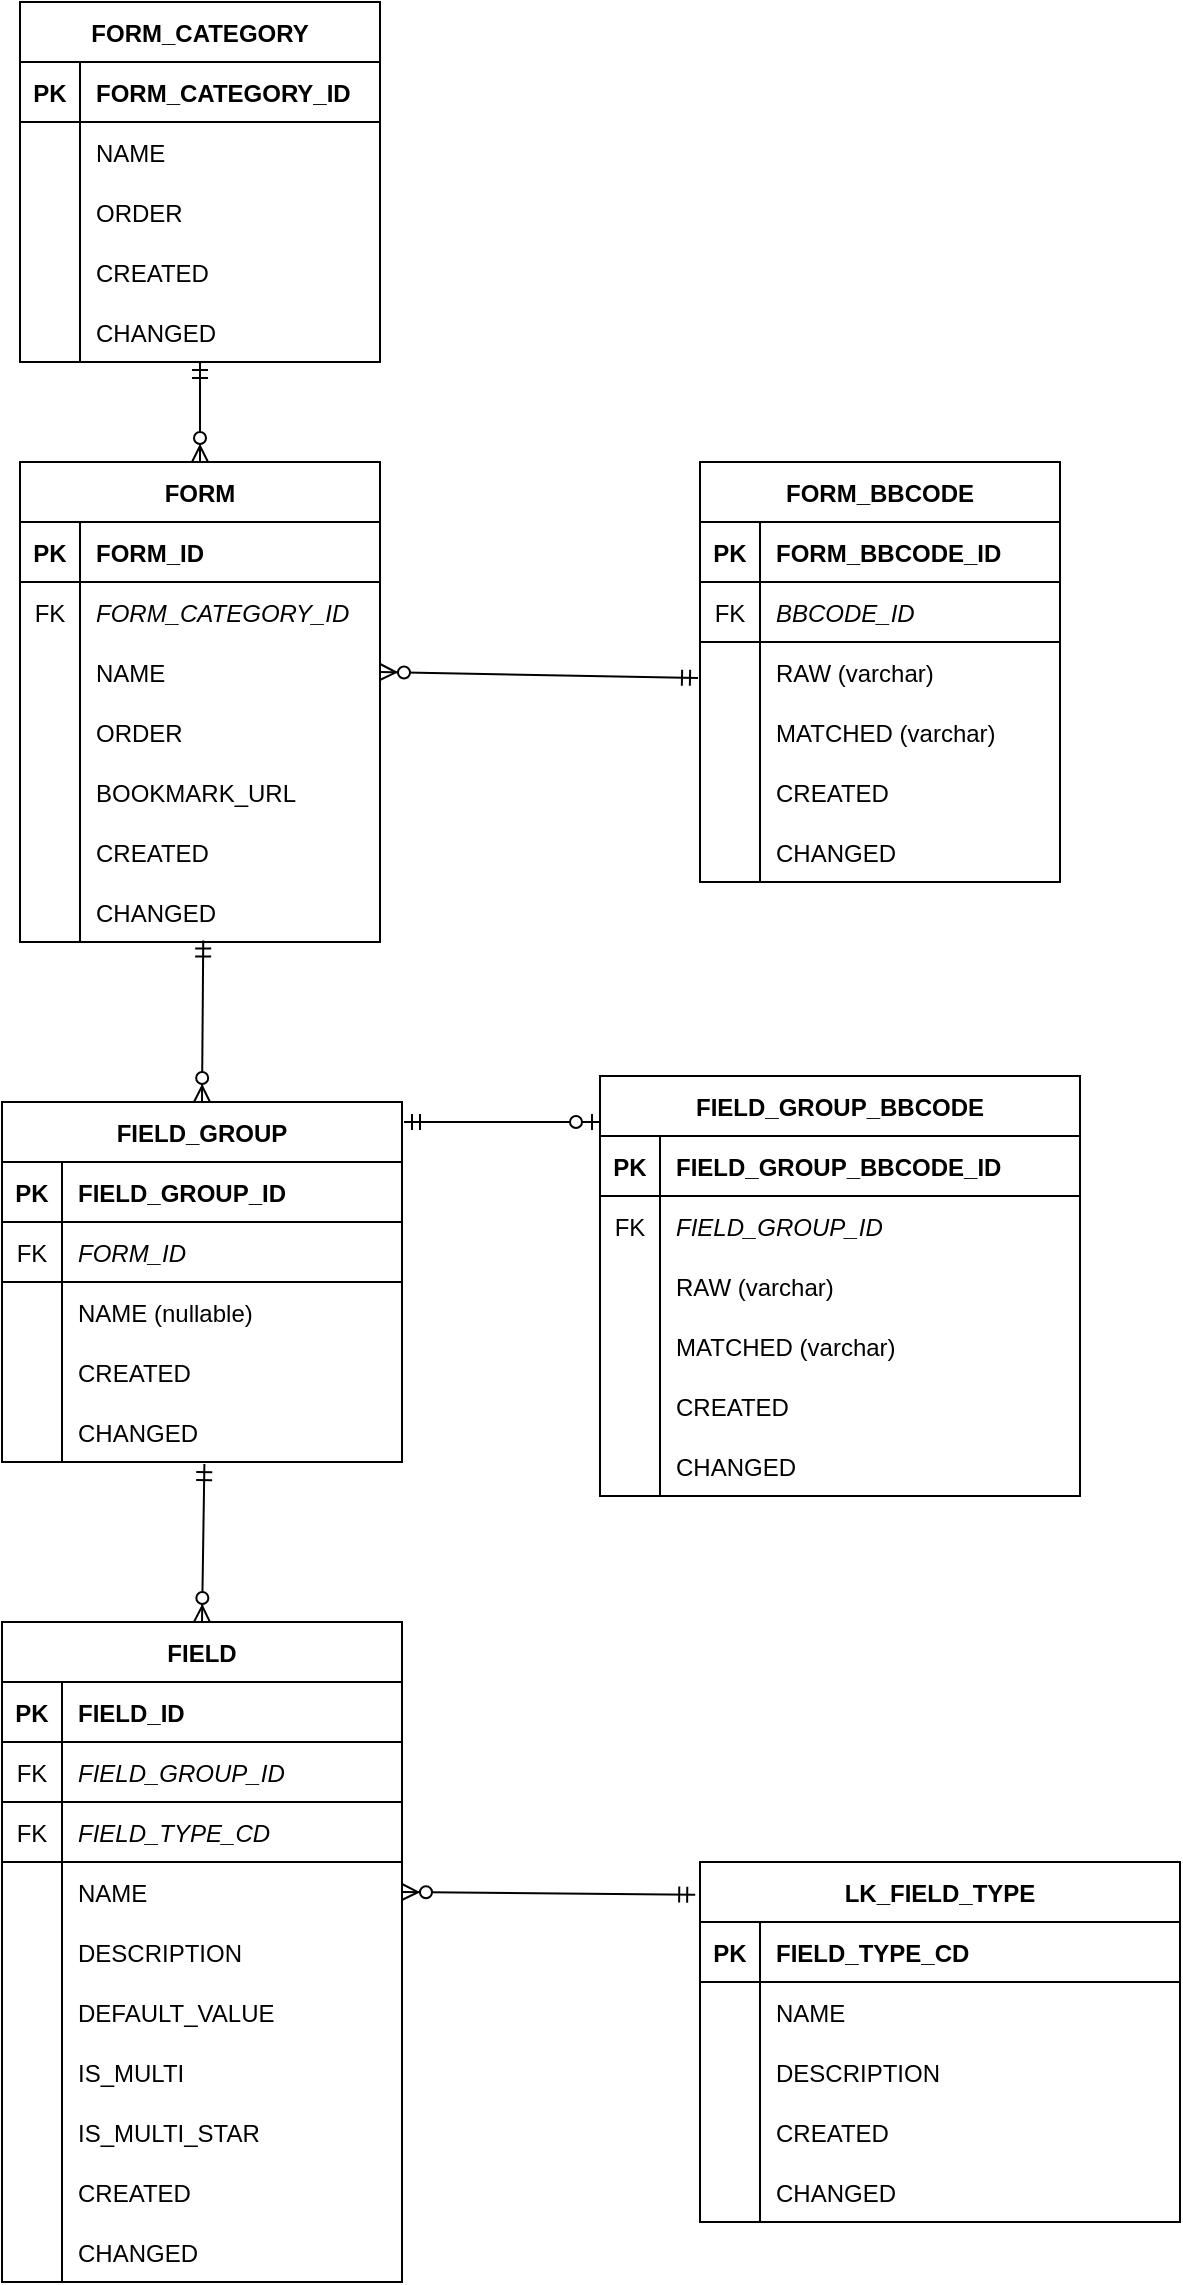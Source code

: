 <mxfile version="14.1.1" type="github">
  <diagram id="ejRv6FtVMsFCVGn7EdGN" name="Page-1">
    <mxGraphModel dx="3273" dy="1105" grid="1" gridSize="10" guides="1" tooltips="1" connect="1" arrows="1" fold="1" page="1" pageScale="1" pageWidth="1600" pageHeight="900" math="0" shadow="0">
      <root>
        <mxCell id="0" />
        <mxCell id="1" parent="0" />
        <mxCell id="hZEWQBND3dvIT94Ch_Uh-197" style="edgeStyle=none;rounded=0;orthogonalLoop=1;jettySize=auto;html=1;exitX=0.5;exitY=0;exitDx=0;exitDy=0;startArrow=ERzeroToMany;startFill=1;endArrow=ERmandOne;endFill=0;strokeColor=#000000;strokeWidth=1;" parent="1" source="hZEWQBND3dvIT94Ch_Uh-14" target="GOOTdXL53_881N4K3_JN-40" edge="1">
          <mxGeometry relative="1" as="geometry">
            <mxPoint x="-1370" y="200" as="targetPoint" />
          </mxGeometry>
        </mxCell>
        <mxCell id="hZEWQBND3dvIT94Ch_Uh-14" value="FORM" style="shape=table;startSize=30;container=1;collapsible=1;childLayout=tableLayout;fixedRows=1;rowLines=0;fontStyle=1;align=center;resizeLast=1;" parent="1" vertex="1">
          <mxGeometry x="-1460" y="260" width="180" height="240" as="geometry">
            <mxRectangle x="80" y="140" width="70" height="30" as="alternateBounds" />
          </mxGeometry>
        </mxCell>
        <mxCell id="hZEWQBND3dvIT94Ch_Uh-15" value="" style="shape=partialRectangle;collapsible=0;dropTarget=0;pointerEvents=0;fillColor=none;top=0;left=0;bottom=1;right=0;points=[[0,0.5],[1,0.5]];portConstraint=eastwest;" parent="hZEWQBND3dvIT94Ch_Uh-14" vertex="1">
          <mxGeometry y="30" width="180" height="30" as="geometry" />
        </mxCell>
        <mxCell id="hZEWQBND3dvIT94Ch_Uh-16" value="PK" style="shape=partialRectangle;connectable=0;fillColor=none;top=0;left=0;bottom=0;right=0;fontStyle=1;overflow=hidden;" parent="hZEWQBND3dvIT94Ch_Uh-15" vertex="1">
          <mxGeometry width="30" height="30" as="geometry" />
        </mxCell>
        <mxCell id="hZEWQBND3dvIT94Ch_Uh-17" value="FORM_ID" style="shape=partialRectangle;connectable=0;fillColor=none;top=0;left=0;bottom=0;right=0;align=left;spacingLeft=6;fontStyle=1;overflow=hidden;" parent="hZEWQBND3dvIT94Ch_Uh-15" vertex="1">
          <mxGeometry x="30" width="150" height="30" as="geometry" />
        </mxCell>
        <mxCell id="hZEWQBND3dvIT94Ch_Uh-198" style="shape=partialRectangle;collapsible=0;dropTarget=0;pointerEvents=0;fillColor=none;top=0;left=0;bottom=0;right=0;points=[[0,0.5],[1,0.5]];portConstraint=eastwest;" parent="hZEWQBND3dvIT94Ch_Uh-14" vertex="1">
          <mxGeometry y="60" width="180" height="30" as="geometry" />
        </mxCell>
        <mxCell id="hZEWQBND3dvIT94Ch_Uh-199" value="FK" style="shape=partialRectangle;connectable=0;fillColor=none;top=0;left=0;bottom=0;right=0;editable=1;overflow=hidden;" parent="hZEWQBND3dvIT94Ch_Uh-198" vertex="1">
          <mxGeometry width="30" height="30" as="geometry" />
        </mxCell>
        <mxCell id="hZEWQBND3dvIT94Ch_Uh-200" value="FORM_CATEGORY_ID" style="shape=partialRectangle;connectable=0;fillColor=none;top=0;left=0;bottom=0;right=0;align=left;spacingLeft=6;overflow=hidden;fontStyle=2" parent="hZEWQBND3dvIT94Ch_Uh-198" vertex="1">
          <mxGeometry x="30" width="150" height="30" as="geometry" />
        </mxCell>
        <mxCell id="hZEWQBND3dvIT94Ch_Uh-18" value="" style="shape=partialRectangle;collapsible=0;dropTarget=0;pointerEvents=0;fillColor=none;top=0;left=0;bottom=0;right=0;points=[[0,0.5],[1,0.5]];portConstraint=eastwest;" parent="hZEWQBND3dvIT94Ch_Uh-14" vertex="1">
          <mxGeometry y="90" width="180" height="30" as="geometry" />
        </mxCell>
        <mxCell id="hZEWQBND3dvIT94Ch_Uh-19" value="" style="shape=partialRectangle;connectable=0;fillColor=none;top=0;left=0;bottom=0;right=0;editable=1;overflow=hidden;" parent="hZEWQBND3dvIT94Ch_Uh-18" vertex="1">
          <mxGeometry width="30" height="30" as="geometry" />
        </mxCell>
        <mxCell id="hZEWQBND3dvIT94Ch_Uh-20" value="NAME" style="shape=partialRectangle;connectable=0;fillColor=none;top=0;left=0;bottom=0;right=0;align=left;spacingLeft=6;overflow=hidden;" parent="hZEWQBND3dvIT94Ch_Uh-18" vertex="1">
          <mxGeometry x="30" width="150" height="30" as="geometry" />
        </mxCell>
        <mxCell id="GOOTdXL53_881N4K3_JN-46" style="shape=partialRectangle;collapsible=0;dropTarget=0;pointerEvents=0;fillColor=none;top=0;left=0;bottom=0;right=0;points=[[0,0.5],[1,0.5]];portConstraint=eastwest;" vertex="1" parent="hZEWQBND3dvIT94Ch_Uh-14">
          <mxGeometry y="120" width="180" height="30" as="geometry" />
        </mxCell>
        <mxCell id="GOOTdXL53_881N4K3_JN-47" style="shape=partialRectangle;connectable=0;fillColor=none;top=0;left=0;bottom=0;right=0;editable=1;overflow=hidden;" vertex="1" parent="GOOTdXL53_881N4K3_JN-46">
          <mxGeometry width="30" height="30" as="geometry" />
        </mxCell>
        <mxCell id="GOOTdXL53_881N4K3_JN-48" value="ORDER" style="shape=partialRectangle;connectable=0;fillColor=none;top=0;left=0;bottom=0;right=0;align=left;spacingLeft=6;overflow=hidden;" vertex="1" parent="GOOTdXL53_881N4K3_JN-46">
          <mxGeometry x="30" width="150" height="30" as="geometry" />
        </mxCell>
        <mxCell id="hZEWQBND3dvIT94Ch_Uh-110" style="shape=partialRectangle;collapsible=0;dropTarget=0;pointerEvents=0;fillColor=none;top=0;left=0;bottom=0;right=0;points=[[0,0.5],[1,0.5]];portConstraint=eastwest;" parent="hZEWQBND3dvIT94Ch_Uh-14" vertex="1">
          <mxGeometry y="150" width="180" height="30" as="geometry" />
        </mxCell>
        <mxCell id="hZEWQBND3dvIT94Ch_Uh-111" style="shape=partialRectangle;connectable=0;fillColor=none;top=0;left=0;bottom=0;right=0;editable=1;overflow=hidden;" parent="hZEWQBND3dvIT94Ch_Uh-110" vertex="1">
          <mxGeometry width="30" height="30" as="geometry" />
        </mxCell>
        <mxCell id="hZEWQBND3dvIT94Ch_Uh-112" value="BOOKMARK_URL" style="shape=partialRectangle;connectable=0;fillColor=none;top=0;left=0;bottom=0;right=0;align=left;spacingLeft=6;overflow=hidden;" parent="hZEWQBND3dvIT94Ch_Uh-110" vertex="1">
          <mxGeometry x="30" width="150" height="30" as="geometry" />
        </mxCell>
        <mxCell id="hZEWQBND3dvIT94Ch_Uh-21" value="" style="shape=partialRectangle;collapsible=0;dropTarget=0;pointerEvents=0;fillColor=none;top=0;left=0;bottom=0;right=0;points=[[0,0.5],[1,0.5]];portConstraint=eastwest;" parent="hZEWQBND3dvIT94Ch_Uh-14" vertex="1">
          <mxGeometry y="180" width="180" height="30" as="geometry" />
        </mxCell>
        <mxCell id="hZEWQBND3dvIT94Ch_Uh-22" value="" style="shape=partialRectangle;connectable=0;fillColor=none;top=0;left=0;bottom=0;right=0;editable=1;overflow=hidden;" parent="hZEWQBND3dvIT94Ch_Uh-21" vertex="1">
          <mxGeometry width="30" height="30" as="geometry" />
        </mxCell>
        <mxCell id="hZEWQBND3dvIT94Ch_Uh-23" value="CREATED" style="shape=partialRectangle;connectable=0;fillColor=none;top=0;left=0;bottom=0;right=0;align=left;spacingLeft=6;overflow=hidden;" parent="hZEWQBND3dvIT94Ch_Uh-21" vertex="1">
          <mxGeometry x="30" width="150" height="30" as="geometry" />
        </mxCell>
        <mxCell id="hZEWQBND3dvIT94Ch_Uh-24" value="" style="shape=partialRectangle;collapsible=0;dropTarget=0;pointerEvents=0;fillColor=none;top=0;left=0;bottom=0;right=0;points=[[0,0.5],[1,0.5]];portConstraint=eastwest;" parent="hZEWQBND3dvIT94Ch_Uh-14" vertex="1">
          <mxGeometry y="210" width="180" height="30" as="geometry" />
        </mxCell>
        <mxCell id="hZEWQBND3dvIT94Ch_Uh-25" value="" style="shape=partialRectangle;connectable=0;fillColor=none;top=0;left=0;bottom=0;right=0;editable=1;overflow=hidden;" parent="hZEWQBND3dvIT94Ch_Uh-24" vertex="1">
          <mxGeometry width="30" height="30" as="geometry" />
        </mxCell>
        <mxCell id="hZEWQBND3dvIT94Ch_Uh-26" value="CHANGED" style="shape=partialRectangle;connectable=0;fillColor=none;top=0;left=0;bottom=0;right=0;align=left;spacingLeft=6;overflow=hidden;" parent="hZEWQBND3dvIT94Ch_Uh-24" vertex="1">
          <mxGeometry x="30" width="150" height="30" as="geometry" />
        </mxCell>
        <mxCell id="hZEWQBND3dvIT94Ch_Uh-49" value="LK_FIELD_TYPE" style="shape=table;startSize=30;container=1;collapsible=1;childLayout=tableLayout;fixedRows=1;rowLines=0;fontStyle=1;align=center;resizeLast=1;" parent="1" vertex="1">
          <mxGeometry x="-1120" y="960" width="240" height="180" as="geometry">
            <mxRectangle x="80" y="140" width="70" height="30" as="alternateBounds" />
          </mxGeometry>
        </mxCell>
        <mxCell id="hZEWQBND3dvIT94Ch_Uh-50" value="" style="shape=partialRectangle;collapsible=0;dropTarget=0;pointerEvents=0;fillColor=none;top=0;left=0;bottom=1;right=0;points=[[0,0.5],[1,0.5]];portConstraint=eastwest;" parent="hZEWQBND3dvIT94Ch_Uh-49" vertex="1">
          <mxGeometry y="30" width="240" height="30" as="geometry" />
        </mxCell>
        <mxCell id="hZEWQBND3dvIT94Ch_Uh-51" value="PK" style="shape=partialRectangle;connectable=0;fillColor=none;top=0;left=0;bottom=0;right=0;fontStyle=1;overflow=hidden;" parent="hZEWQBND3dvIT94Ch_Uh-50" vertex="1">
          <mxGeometry width="30" height="30" as="geometry" />
        </mxCell>
        <mxCell id="hZEWQBND3dvIT94Ch_Uh-52" value="FIELD_TYPE_CD" style="shape=partialRectangle;connectable=0;fillColor=none;top=0;left=0;bottom=0;right=0;align=left;spacingLeft=6;fontStyle=1;overflow=hidden;" parent="hZEWQBND3dvIT94Ch_Uh-50" vertex="1">
          <mxGeometry x="30" width="210" height="30" as="geometry" />
        </mxCell>
        <mxCell id="hZEWQBND3dvIT94Ch_Uh-53" value="" style="shape=partialRectangle;collapsible=0;dropTarget=0;pointerEvents=0;fillColor=none;top=0;left=0;bottom=0;right=0;points=[[0,0.5],[1,0.5]];portConstraint=eastwest;" parent="hZEWQBND3dvIT94Ch_Uh-49" vertex="1">
          <mxGeometry y="60" width="240" height="30" as="geometry" />
        </mxCell>
        <mxCell id="hZEWQBND3dvIT94Ch_Uh-54" value="" style="shape=partialRectangle;connectable=0;fillColor=none;top=0;left=0;bottom=0;right=0;editable=1;overflow=hidden;" parent="hZEWQBND3dvIT94Ch_Uh-53" vertex="1">
          <mxGeometry width="30" height="30" as="geometry" />
        </mxCell>
        <mxCell id="hZEWQBND3dvIT94Ch_Uh-55" value="NAME" style="shape=partialRectangle;connectable=0;fillColor=none;top=0;left=0;bottom=0;right=0;align=left;spacingLeft=6;overflow=hidden;" parent="hZEWQBND3dvIT94Ch_Uh-53" vertex="1">
          <mxGeometry x="30" width="210" height="30" as="geometry" />
        </mxCell>
        <mxCell id="hZEWQBND3dvIT94Ch_Uh-56" style="shape=partialRectangle;collapsible=0;dropTarget=0;pointerEvents=0;fillColor=none;top=0;left=0;bottom=0;right=0;points=[[0,0.5],[1,0.5]];portConstraint=eastwest;" parent="hZEWQBND3dvIT94Ch_Uh-49" vertex="1">
          <mxGeometry y="90" width="240" height="30" as="geometry" />
        </mxCell>
        <mxCell id="hZEWQBND3dvIT94Ch_Uh-57" style="shape=partialRectangle;connectable=0;fillColor=none;top=0;left=0;bottom=0;right=0;editable=1;overflow=hidden;" parent="hZEWQBND3dvIT94Ch_Uh-56" vertex="1">
          <mxGeometry width="30" height="30" as="geometry" />
        </mxCell>
        <mxCell id="hZEWQBND3dvIT94Ch_Uh-58" value="DESCRIPTION" style="shape=partialRectangle;connectable=0;fillColor=none;top=0;left=0;bottom=0;right=0;align=left;spacingLeft=6;overflow=hidden;" parent="hZEWQBND3dvIT94Ch_Uh-56" vertex="1">
          <mxGeometry x="30" width="210" height="30" as="geometry" />
        </mxCell>
        <mxCell id="hZEWQBND3dvIT94Ch_Uh-62" value="" style="shape=partialRectangle;collapsible=0;dropTarget=0;pointerEvents=0;fillColor=none;top=0;left=0;bottom=0;right=0;points=[[0,0.5],[1,0.5]];portConstraint=eastwest;" parent="hZEWQBND3dvIT94Ch_Uh-49" vertex="1">
          <mxGeometry y="120" width="240" height="30" as="geometry" />
        </mxCell>
        <mxCell id="hZEWQBND3dvIT94Ch_Uh-63" value="" style="shape=partialRectangle;connectable=0;fillColor=none;top=0;left=0;bottom=0;right=0;editable=1;overflow=hidden;" parent="hZEWQBND3dvIT94Ch_Uh-62" vertex="1">
          <mxGeometry width="30" height="30" as="geometry" />
        </mxCell>
        <mxCell id="hZEWQBND3dvIT94Ch_Uh-64" value="CREATED" style="shape=partialRectangle;connectable=0;fillColor=none;top=0;left=0;bottom=0;right=0;align=left;spacingLeft=6;overflow=hidden;" parent="hZEWQBND3dvIT94Ch_Uh-62" vertex="1">
          <mxGeometry x="30" width="210" height="30" as="geometry" />
        </mxCell>
        <mxCell id="hZEWQBND3dvIT94Ch_Uh-65" value="" style="shape=partialRectangle;collapsible=0;dropTarget=0;pointerEvents=0;fillColor=none;top=0;left=0;bottom=0;right=0;points=[[0,0.5],[1,0.5]];portConstraint=eastwest;" parent="hZEWQBND3dvIT94Ch_Uh-49" vertex="1">
          <mxGeometry y="150" width="240" height="30" as="geometry" />
        </mxCell>
        <mxCell id="hZEWQBND3dvIT94Ch_Uh-66" value="" style="shape=partialRectangle;connectable=0;fillColor=none;top=0;left=0;bottom=0;right=0;editable=1;overflow=hidden;" parent="hZEWQBND3dvIT94Ch_Uh-65" vertex="1">
          <mxGeometry width="30" height="30" as="geometry" />
        </mxCell>
        <mxCell id="hZEWQBND3dvIT94Ch_Uh-67" value="CHANGED" style="shape=partialRectangle;connectable=0;fillColor=none;top=0;left=0;bottom=0;right=0;align=left;spacingLeft=6;overflow=hidden;" parent="hZEWQBND3dvIT94Ch_Uh-65" vertex="1">
          <mxGeometry x="30" width="210" height="30" as="geometry" />
        </mxCell>
        <mxCell id="GOOTdXL53_881N4K3_JN-98" style="edgeStyle=none;rounded=0;sketch=0;jumpStyle=none;orthogonalLoop=1;jettySize=auto;html=1;exitX=0.5;exitY=0;exitDx=0;exitDy=0;shadow=0;startArrow=ERzeroToMany;startFill=1;endArrow=ERmandOne;endFill=0;strokeColor=#000000;strokeWidth=1;entryX=0.506;entryY=1.035;entryDx=0;entryDy=0;entryPerimeter=0;" edge="1" parent="1" source="hZEWQBND3dvIT94Ch_Uh-201" target="GOOTdXL53_881N4K3_JN-18">
          <mxGeometry relative="1" as="geometry">
            <mxPoint x="-1001" y="690" as="targetPoint" />
          </mxGeometry>
        </mxCell>
        <mxCell id="hZEWQBND3dvIT94Ch_Uh-201" value="FIELD" style="shape=table;startSize=30;container=1;collapsible=1;childLayout=tableLayout;fixedRows=1;rowLines=0;fontStyle=1;align=center;resizeLast=1;" parent="1" vertex="1">
          <mxGeometry x="-1469" y="840" width="200" height="330" as="geometry">
            <mxRectangle x="80" y="140" width="70" height="30" as="alternateBounds" />
          </mxGeometry>
        </mxCell>
        <mxCell id="hZEWQBND3dvIT94Ch_Uh-202" value="" style="shape=partialRectangle;collapsible=0;dropTarget=0;pointerEvents=0;fillColor=none;top=0;left=0;bottom=1;right=0;points=[[0,0.5],[1,0.5]];portConstraint=eastwest;" parent="hZEWQBND3dvIT94Ch_Uh-201" vertex="1">
          <mxGeometry y="30" width="200" height="30" as="geometry" />
        </mxCell>
        <mxCell id="hZEWQBND3dvIT94Ch_Uh-203" value="PK" style="shape=partialRectangle;connectable=0;fillColor=none;top=0;left=0;bottom=0;right=0;fontStyle=1;overflow=hidden;" parent="hZEWQBND3dvIT94Ch_Uh-202" vertex="1">
          <mxGeometry width="30" height="30" as="geometry" />
        </mxCell>
        <mxCell id="hZEWQBND3dvIT94Ch_Uh-204" value="FIELD_ID" style="shape=partialRectangle;connectable=0;fillColor=none;top=0;left=0;bottom=0;right=0;align=left;spacingLeft=6;fontStyle=1;overflow=hidden;" parent="hZEWQBND3dvIT94Ch_Uh-202" vertex="1">
          <mxGeometry x="30" width="170" height="30" as="geometry" />
        </mxCell>
        <mxCell id="GOOTdXL53_881N4K3_JN-2" style="shape=partialRectangle;collapsible=0;dropTarget=0;pointerEvents=0;fillColor=none;top=0;left=0;bottom=1;right=0;points=[[0,0.5],[1,0.5]];portConstraint=eastwest;" vertex="1" parent="hZEWQBND3dvIT94Ch_Uh-201">
          <mxGeometry y="60" width="200" height="30" as="geometry" />
        </mxCell>
        <mxCell id="GOOTdXL53_881N4K3_JN-3" value="FK" style="shape=partialRectangle;connectable=0;fillColor=none;top=0;left=0;bottom=0;right=0;fontStyle=0;overflow=hidden;" vertex="1" parent="GOOTdXL53_881N4K3_JN-2">
          <mxGeometry width="30" height="30" as="geometry" />
        </mxCell>
        <mxCell id="GOOTdXL53_881N4K3_JN-4" value="FIELD_GROUP_ID" style="shape=partialRectangle;connectable=0;fillColor=none;top=0;left=0;bottom=0;right=0;align=left;spacingLeft=6;fontStyle=2;overflow=hidden;" vertex="1" parent="GOOTdXL53_881N4K3_JN-2">
          <mxGeometry x="30" width="170" height="30" as="geometry" />
        </mxCell>
        <mxCell id="hZEWQBND3dvIT94Ch_Uh-224" style="shape=partialRectangle;collapsible=0;dropTarget=0;pointerEvents=0;fillColor=none;top=0;left=0;bottom=1;right=0;points=[[0,0.5],[1,0.5]];portConstraint=eastwest;" parent="hZEWQBND3dvIT94Ch_Uh-201" vertex="1">
          <mxGeometry y="90" width="200" height="30" as="geometry" />
        </mxCell>
        <mxCell id="hZEWQBND3dvIT94Ch_Uh-225" value="FK" style="shape=partialRectangle;connectable=0;fillColor=none;top=0;left=0;bottom=0;right=0;fontStyle=0;overflow=hidden;" parent="hZEWQBND3dvIT94Ch_Uh-224" vertex="1">
          <mxGeometry width="30" height="30" as="geometry" />
        </mxCell>
        <mxCell id="hZEWQBND3dvIT94Ch_Uh-226" value="FIELD_TYPE_CD" style="shape=partialRectangle;connectable=0;fillColor=none;top=0;left=0;bottom=0;right=0;align=left;spacingLeft=6;fontStyle=2;overflow=hidden;" parent="hZEWQBND3dvIT94Ch_Uh-224" vertex="1">
          <mxGeometry x="30" width="170" height="30" as="geometry" />
        </mxCell>
        <mxCell id="hZEWQBND3dvIT94Ch_Uh-211" value="" style="shape=partialRectangle;collapsible=0;dropTarget=0;pointerEvents=0;fillColor=none;top=0;left=0;bottom=0;right=0;points=[[0,0.5],[1,0.5]];portConstraint=eastwest;" parent="hZEWQBND3dvIT94Ch_Uh-201" vertex="1">
          <mxGeometry y="120" width="200" height="30" as="geometry" />
        </mxCell>
        <mxCell id="hZEWQBND3dvIT94Ch_Uh-212" value="" style="shape=partialRectangle;connectable=0;fillColor=none;top=0;left=0;bottom=0;right=0;editable=1;overflow=hidden;" parent="hZEWQBND3dvIT94Ch_Uh-211" vertex="1">
          <mxGeometry width="30" height="30" as="geometry" />
        </mxCell>
        <mxCell id="hZEWQBND3dvIT94Ch_Uh-213" value="NAME" style="shape=partialRectangle;connectable=0;fillColor=none;top=0;left=0;bottom=0;right=0;align=left;spacingLeft=6;overflow=hidden;" parent="hZEWQBND3dvIT94Ch_Uh-211" vertex="1">
          <mxGeometry x="30" width="170" height="30" as="geometry" />
        </mxCell>
        <mxCell id="hZEWQBND3dvIT94Ch_Uh-243" style="shape=partialRectangle;collapsible=0;dropTarget=0;pointerEvents=0;fillColor=none;top=0;left=0;bottom=0;right=0;points=[[0,0.5],[1,0.5]];portConstraint=eastwest;" parent="hZEWQBND3dvIT94Ch_Uh-201" vertex="1">
          <mxGeometry y="150" width="200" height="30" as="geometry" />
        </mxCell>
        <mxCell id="hZEWQBND3dvIT94Ch_Uh-244" style="shape=partialRectangle;connectable=0;fillColor=none;top=0;left=0;bottom=0;right=0;editable=1;overflow=hidden;" parent="hZEWQBND3dvIT94Ch_Uh-243" vertex="1">
          <mxGeometry width="30" height="30" as="geometry" />
        </mxCell>
        <mxCell id="hZEWQBND3dvIT94Ch_Uh-245" value="DESCRIPTION" style="shape=partialRectangle;connectable=0;fillColor=none;top=0;left=0;bottom=0;right=0;align=left;spacingLeft=6;overflow=hidden;" parent="hZEWQBND3dvIT94Ch_Uh-243" vertex="1">
          <mxGeometry x="30" width="170" height="30" as="geometry" />
        </mxCell>
        <mxCell id="hZEWQBND3dvIT94Ch_Uh-214" style="shape=partialRectangle;collapsible=0;dropTarget=0;pointerEvents=0;fillColor=none;top=0;left=0;bottom=0;right=0;points=[[0,0.5],[1,0.5]];portConstraint=eastwest;" parent="hZEWQBND3dvIT94Ch_Uh-201" vertex="1">
          <mxGeometry y="180" width="200" height="30" as="geometry" />
        </mxCell>
        <mxCell id="hZEWQBND3dvIT94Ch_Uh-215" style="shape=partialRectangle;connectable=0;fillColor=none;top=0;left=0;bottom=0;right=0;editable=1;overflow=hidden;" parent="hZEWQBND3dvIT94Ch_Uh-214" vertex="1">
          <mxGeometry width="30" height="30" as="geometry" />
        </mxCell>
        <mxCell id="hZEWQBND3dvIT94Ch_Uh-216" value="DEFAULT_VALUE" style="shape=partialRectangle;connectable=0;fillColor=none;top=0;left=0;bottom=0;right=0;align=left;spacingLeft=6;overflow=hidden;" parent="hZEWQBND3dvIT94Ch_Uh-214" vertex="1">
          <mxGeometry x="30" width="170" height="30" as="geometry" />
        </mxCell>
        <mxCell id="hZEWQBND3dvIT94Ch_Uh-246" style="shape=partialRectangle;collapsible=0;dropTarget=0;pointerEvents=0;fillColor=none;top=0;left=0;bottom=0;right=0;points=[[0,0.5],[1,0.5]];portConstraint=eastwest;" parent="hZEWQBND3dvIT94Ch_Uh-201" vertex="1">
          <mxGeometry y="210" width="200" height="30" as="geometry" />
        </mxCell>
        <mxCell id="hZEWQBND3dvIT94Ch_Uh-247" style="shape=partialRectangle;connectable=0;fillColor=none;top=0;left=0;bottom=0;right=0;editable=1;overflow=hidden;" parent="hZEWQBND3dvIT94Ch_Uh-246" vertex="1">
          <mxGeometry width="30" height="30" as="geometry" />
        </mxCell>
        <mxCell id="hZEWQBND3dvIT94Ch_Uh-248" value="IS_MULTI" style="shape=partialRectangle;connectable=0;fillColor=none;top=0;left=0;bottom=0;right=0;align=left;spacingLeft=6;overflow=hidden;" parent="hZEWQBND3dvIT94Ch_Uh-246" vertex="1">
          <mxGeometry x="30" width="170" height="30" as="geometry" />
        </mxCell>
        <mxCell id="hZEWQBND3dvIT94Ch_Uh-249" style="shape=partialRectangle;collapsible=0;dropTarget=0;pointerEvents=0;fillColor=none;top=0;left=0;bottom=0;right=0;points=[[0,0.5],[1,0.5]];portConstraint=eastwest;" parent="hZEWQBND3dvIT94Ch_Uh-201" vertex="1">
          <mxGeometry y="240" width="200" height="30" as="geometry" />
        </mxCell>
        <mxCell id="hZEWQBND3dvIT94Ch_Uh-250" style="shape=partialRectangle;connectable=0;fillColor=none;top=0;left=0;bottom=0;right=0;editable=1;overflow=hidden;" parent="hZEWQBND3dvIT94Ch_Uh-249" vertex="1">
          <mxGeometry width="30" height="30" as="geometry" />
        </mxCell>
        <mxCell id="hZEWQBND3dvIT94Ch_Uh-251" value="IS_MULTI_STAR" style="shape=partialRectangle;connectable=0;fillColor=none;top=0;left=0;bottom=0;right=0;align=left;spacingLeft=6;overflow=hidden;" parent="hZEWQBND3dvIT94Ch_Uh-249" vertex="1">
          <mxGeometry x="30" width="170" height="30" as="geometry" />
        </mxCell>
        <mxCell id="hZEWQBND3dvIT94Ch_Uh-217" value="" style="shape=partialRectangle;collapsible=0;dropTarget=0;pointerEvents=0;fillColor=none;top=0;left=0;bottom=0;right=0;points=[[0,0.5],[1,0.5]];portConstraint=eastwest;" parent="hZEWQBND3dvIT94Ch_Uh-201" vertex="1">
          <mxGeometry y="270" width="200" height="30" as="geometry" />
        </mxCell>
        <mxCell id="hZEWQBND3dvIT94Ch_Uh-218" value="" style="shape=partialRectangle;connectable=0;fillColor=none;top=0;left=0;bottom=0;right=0;editable=1;overflow=hidden;" parent="hZEWQBND3dvIT94Ch_Uh-217" vertex="1">
          <mxGeometry width="30" height="30" as="geometry" />
        </mxCell>
        <mxCell id="hZEWQBND3dvIT94Ch_Uh-219" value="CREATED" style="shape=partialRectangle;connectable=0;fillColor=none;top=0;left=0;bottom=0;right=0;align=left;spacingLeft=6;overflow=hidden;" parent="hZEWQBND3dvIT94Ch_Uh-217" vertex="1">
          <mxGeometry x="30" width="170" height="30" as="geometry" />
        </mxCell>
        <mxCell id="hZEWQBND3dvIT94Ch_Uh-220" value="" style="shape=partialRectangle;collapsible=0;dropTarget=0;pointerEvents=0;fillColor=none;top=0;left=0;bottom=0;right=0;points=[[0,0.5],[1,0.5]];portConstraint=eastwest;" parent="hZEWQBND3dvIT94Ch_Uh-201" vertex="1">
          <mxGeometry y="300" width="200" height="30" as="geometry" />
        </mxCell>
        <mxCell id="hZEWQBND3dvIT94Ch_Uh-221" value="" style="shape=partialRectangle;connectable=0;fillColor=none;top=0;left=0;bottom=0;right=0;editable=1;overflow=hidden;" parent="hZEWQBND3dvIT94Ch_Uh-220" vertex="1">
          <mxGeometry width="30" height="30" as="geometry" />
        </mxCell>
        <mxCell id="hZEWQBND3dvIT94Ch_Uh-222" value="CHANGED" style="shape=partialRectangle;connectable=0;fillColor=none;top=0;left=0;bottom=0;right=0;align=left;spacingLeft=6;overflow=hidden;" parent="hZEWQBND3dvIT94Ch_Uh-220" vertex="1">
          <mxGeometry x="30" width="170" height="30" as="geometry" />
        </mxCell>
        <mxCell id="hZEWQBND3dvIT94Ch_Uh-223" style="edgeStyle=none;rounded=0;orthogonalLoop=1;jettySize=auto;html=1;entryX=-0.01;entryY=0.091;entryDx=0;entryDy=0;startArrow=ERzeroToMany;startFill=1;endArrow=ERmandOne;endFill=0;strokeColor=#000000;strokeWidth=1;exitX=1;exitY=0.5;exitDx=0;exitDy=0;entryPerimeter=0;" parent="1" source="hZEWQBND3dvIT94Ch_Uh-211" target="hZEWQBND3dvIT94Ch_Uh-49" edge="1">
          <mxGeometry relative="1" as="geometry">
            <mxPoint x="-1010" y="915" as="sourcePoint" />
          </mxGeometry>
        </mxCell>
        <mxCell id="GOOTdXL53_881N4K3_JN-116" style="edgeStyle=none;rounded=0;sketch=0;jumpStyle=none;orthogonalLoop=1;jettySize=auto;html=1;exitX=0.5;exitY=0;exitDx=0;exitDy=0;entryX=0.509;entryY=0.976;entryDx=0;entryDy=0;entryPerimeter=0;shadow=0;startArrow=ERzeroToMany;startFill=1;endArrow=ERmandOne;endFill=0;strokeColor=#000000;strokeWidth=1;" edge="1" parent="1" source="GOOTdXL53_881N4K3_JN-8" target="hZEWQBND3dvIT94Ch_Uh-24">
          <mxGeometry relative="1" as="geometry" />
        </mxCell>
        <mxCell id="GOOTdXL53_881N4K3_JN-8" value="FIELD_GROUP" style="shape=table;startSize=30;container=1;collapsible=1;childLayout=tableLayout;fixedRows=1;rowLines=0;fontStyle=1;align=center;resizeLast=1;" vertex="1" parent="1">
          <mxGeometry x="-1469" y="580" width="200" height="180" as="geometry">
            <mxRectangle x="80" y="140" width="70" height="30" as="alternateBounds" />
          </mxGeometry>
        </mxCell>
        <mxCell id="GOOTdXL53_881N4K3_JN-9" value="" style="shape=partialRectangle;collapsible=0;dropTarget=0;pointerEvents=0;fillColor=none;top=0;left=0;bottom=1;right=0;points=[[0,0.5],[1,0.5]];portConstraint=eastwest;" vertex="1" parent="GOOTdXL53_881N4K3_JN-8">
          <mxGeometry y="30" width="200" height="30" as="geometry" />
        </mxCell>
        <mxCell id="GOOTdXL53_881N4K3_JN-10" value="PK" style="shape=partialRectangle;connectable=0;fillColor=none;top=0;left=0;bottom=0;right=0;fontStyle=1;overflow=hidden;" vertex="1" parent="GOOTdXL53_881N4K3_JN-9">
          <mxGeometry width="30" height="30" as="geometry" />
        </mxCell>
        <mxCell id="GOOTdXL53_881N4K3_JN-11" value="FIELD_GROUP_ID" style="shape=partialRectangle;connectable=0;fillColor=none;top=0;left=0;bottom=0;right=0;align=left;spacingLeft=6;fontStyle=1;overflow=hidden;" vertex="1" parent="GOOTdXL53_881N4K3_JN-9">
          <mxGeometry x="30" width="170" height="30" as="geometry" />
        </mxCell>
        <mxCell id="GOOTdXL53_881N4K3_JN-117" style="shape=partialRectangle;collapsible=0;dropTarget=0;pointerEvents=0;fillColor=none;top=0;left=0;bottom=1;right=0;points=[[0,0.5],[1,0.5]];portConstraint=eastwest;" vertex="1" parent="GOOTdXL53_881N4K3_JN-8">
          <mxGeometry y="60" width="200" height="30" as="geometry" />
        </mxCell>
        <mxCell id="GOOTdXL53_881N4K3_JN-118" value="FK" style="shape=partialRectangle;connectable=0;fillColor=none;top=0;left=0;bottom=0;right=0;fontStyle=0;overflow=hidden;" vertex="1" parent="GOOTdXL53_881N4K3_JN-117">
          <mxGeometry width="30" height="30" as="geometry" />
        </mxCell>
        <mxCell id="GOOTdXL53_881N4K3_JN-119" value="FORM_ID" style="shape=partialRectangle;connectable=0;fillColor=none;top=0;left=0;bottom=0;right=0;align=left;spacingLeft=6;fontStyle=2;overflow=hidden;" vertex="1" parent="GOOTdXL53_881N4K3_JN-117">
          <mxGeometry x="30" width="170" height="30" as="geometry" />
        </mxCell>
        <mxCell id="GOOTdXL53_881N4K3_JN-12" value="" style="shape=partialRectangle;collapsible=0;dropTarget=0;pointerEvents=0;fillColor=none;top=0;left=0;bottom=0;right=0;points=[[0,0.5],[1,0.5]];portConstraint=eastwest;" vertex="1" parent="GOOTdXL53_881N4K3_JN-8">
          <mxGeometry y="90" width="200" height="30" as="geometry" />
        </mxCell>
        <mxCell id="GOOTdXL53_881N4K3_JN-13" value="" style="shape=partialRectangle;connectable=0;fillColor=none;top=0;left=0;bottom=0;right=0;editable=1;overflow=hidden;" vertex="1" parent="GOOTdXL53_881N4K3_JN-12">
          <mxGeometry width="30" height="30" as="geometry" />
        </mxCell>
        <mxCell id="GOOTdXL53_881N4K3_JN-14" value="NAME (nullable)" style="shape=partialRectangle;connectable=0;fillColor=none;top=0;left=0;bottom=0;right=0;align=left;spacingLeft=6;overflow=hidden;" vertex="1" parent="GOOTdXL53_881N4K3_JN-12">
          <mxGeometry x="30" width="170" height="30" as="geometry" />
        </mxCell>
        <mxCell id="GOOTdXL53_881N4K3_JN-15" value="" style="shape=partialRectangle;collapsible=0;dropTarget=0;pointerEvents=0;fillColor=none;top=0;left=0;bottom=0;right=0;points=[[0,0.5],[1,0.5]];portConstraint=eastwest;" vertex="1" parent="GOOTdXL53_881N4K3_JN-8">
          <mxGeometry y="120" width="200" height="30" as="geometry" />
        </mxCell>
        <mxCell id="GOOTdXL53_881N4K3_JN-16" value="" style="shape=partialRectangle;connectable=0;fillColor=none;top=0;left=0;bottom=0;right=0;editable=1;overflow=hidden;" vertex="1" parent="GOOTdXL53_881N4K3_JN-15">
          <mxGeometry width="30" height="30" as="geometry" />
        </mxCell>
        <mxCell id="GOOTdXL53_881N4K3_JN-17" value="CREATED" style="shape=partialRectangle;connectable=0;fillColor=none;top=0;left=0;bottom=0;right=0;align=left;spacingLeft=6;overflow=hidden;" vertex="1" parent="GOOTdXL53_881N4K3_JN-15">
          <mxGeometry x="30" width="170" height="30" as="geometry" />
        </mxCell>
        <mxCell id="GOOTdXL53_881N4K3_JN-18" value="" style="shape=partialRectangle;collapsible=0;dropTarget=0;pointerEvents=0;fillColor=none;top=0;left=0;bottom=0;right=0;points=[[0,0.5],[1,0.5]];portConstraint=eastwest;" vertex="1" parent="GOOTdXL53_881N4K3_JN-8">
          <mxGeometry y="150" width="200" height="30" as="geometry" />
        </mxCell>
        <mxCell id="GOOTdXL53_881N4K3_JN-19" value="" style="shape=partialRectangle;connectable=0;fillColor=none;top=0;left=0;bottom=0;right=0;editable=1;overflow=hidden;" vertex="1" parent="GOOTdXL53_881N4K3_JN-18">
          <mxGeometry width="30" height="30" as="geometry" />
        </mxCell>
        <mxCell id="GOOTdXL53_881N4K3_JN-20" value="CHANGED" style="shape=partialRectangle;connectable=0;fillColor=none;top=0;left=0;bottom=0;right=0;align=left;spacingLeft=6;overflow=hidden;" vertex="1" parent="GOOTdXL53_881N4K3_JN-18">
          <mxGeometry x="30" width="170" height="30" as="geometry" />
        </mxCell>
        <mxCell id="GOOTdXL53_881N4K3_JN-30" value="FORM_CATEGORY" style="shape=table;startSize=30;container=1;collapsible=1;childLayout=tableLayout;fixedRows=1;rowLines=0;fontStyle=1;align=center;resizeLast=1;" vertex="1" parent="1">
          <mxGeometry x="-1460" y="30" width="180" height="180" as="geometry">
            <mxRectangle x="80" y="140" width="70" height="30" as="alternateBounds" />
          </mxGeometry>
        </mxCell>
        <mxCell id="GOOTdXL53_881N4K3_JN-31" value="" style="shape=partialRectangle;collapsible=0;dropTarget=0;pointerEvents=0;fillColor=none;top=0;left=0;bottom=1;right=0;points=[[0,0.5],[1,0.5]];portConstraint=eastwest;" vertex="1" parent="GOOTdXL53_881N4K3_JN-30">
          <mxGeometry y="30" width="180" height="30" as="geometry" />
        </mxCell>
        <mxCell id="GOOTdXL53_881N4K3_JN-32" value="PK" style="shape=partialRectangle;connectable=0;fillColor=none;top=0;left=0;bottom=0;right=0;fontStyle=1;overflow=hidden;" vertex="1" parent="GOOTdXL53_881N4K3_JN-31">
          <mxGeometry width="30" height="30" as="geometry" />
        </mxCell>
        <mxCell id="GOOTdXL53_881N4K3_JN-33" value="FORM_CATEGORY_ID" style="shape=partialRectangle;connectable=0;fillColor=none;top=0;left=0;bottom=0;right=0;align=left;spacingLeft=6;fontStyle=1;overflow=hidden;" vertex="1" parent="GOOTdXL53_881N4K3_JN-31">
          <mxGeometry x="30" width="150" height="30" as="geometry" />
        </mxCell>
        <mxCell id="GOOTdXL53_881N4K3_JN-34" value="" style="shape=partialRectangle;collapsible=0;dropTarget=0;pointerEvents=0;fillColor=none;top=0;left=0;bottom=0;right=0;points=[[0,0.5],[1,0.5]];portConstraint=eastwest;" vertex="1" parent="GOOTdXL53_881N4K3_JN-30">
          <mxGeometry y="60" width="180" height="30" as="geometry" />
        </mxCell>
        <mxCell id="GOOTdXL53_881N4K3_JN-35" value="" style="shape=partialRectangle;connectable=0;fillColor=none;top=0;left=0;bottom=0;right=0;editable=1;overflow=hidden;" vertex="1" parent="GOOTdXL53_881N4K3_JN-34">
          <mxGeometry width="30" height="30" as="geometry" />
        </mxCell>
        <mxCell id="GOOTdXL53_881N4K3_JN-36" value="NAME" style="shape=partialRectangle;connectable=0;fillColor=none;top=0;left=0;bottom=0;right=0;align=left;spacingLeft=6;overflow=hidden;" vertex="1" parent="GOOTdXL53_881N4K3_JN-34">
          <mxGeometry x="30" width="150" height="30" as="geometry" />
        </mxCell>
        <mxCell id="GOOTdXL53_881N4K3_JN-43" style="shape=partialRectangle;collapsible=0;dropTarget=0;pointerEvents=0;fillColor=none;top=0;left=0;bottom=0;right=0;points=[[0,0.5],[1,0.5]];portConstraint=eastwest;" vertex="1" parent="GOOTdXL53_881N4K3_JN-30">
          <mxGeometry y="90" width="180" height="30" as="geometry" />
        </mxCell>
        <mxCell id="GOOTdXL53_881N4K3_JN-44" style="shape=partialRectangle;connectable=0;fillColor=none;top=0;left=0;bottom=0;right=0;editable=1;overflow=hidden;" vertex="1" parent="GOOTdXL53_881N4K3_JN-43">
          <mxGeometry width="30" height="30" as="geometry" />
        </mxCell>
        <mxCell id="GOOTdXL53_881N4K3_JN-45" value="ORDER" style="shape=partialRectangle;connectable=0;fillColor=none;top=0;left=0;bottom=0;right=0;align=left;spacingLeft=6;overflow=hidden;" vertex="1" parent="GOOTdXL53_881N4K3_JN-43">
          <mxGeometry x="30" width="150" height="30" as="geometry" />
        </mxCell>
        <mxCell id="GOOTdXL53_881N4K3_JN-37" value="" style="shape=partialRectangle;collapsible=0;dropTarget=0;pointerEvents=0;fillColor=none;top=0;left=0;bottom=0;right=0;points=[[0,0.5],[1,0.5]];portConstraint=eastwest;" vertex="1" parent="GOOTdXL53_881N4K3_JN-30">
          <mxGeometry y="120" width="180" height="30" as="geometry" />
        </mxCell>
        <mxCell id="GOOTdXL53_881N4K3_JN-38" value="" style="shape=partialRectangle;connectable=0;fillColor=none;top=0;left=0;bottom=0;right=0;editable=1;overflow=hidden;" vertex="1" parent="GOOTdXL53_881N4K3_JN-37">
          <mxGeometry width="30" height="30" as="geometry" />
        </mxCell>
        <mxCell id="GOOTdXL53_881N4K3_JN-39" value="CREATED" style="shape=partialRectangle;connectable=0;fillColor=none;top=0;left=0;bottom=0;right=0;align=left;spacingLeft=6;overflow=hidden;" vertex="1" parent="GOOTdXL53_881N4K3_JN-37">
          <mxGeometry x="30" width="150" height="30" as="geometry" />
        </mxCell>
        <mxCell id="GOOTdXL53_881N4K3_JN-40" value="" style="shape=partialRectangle;collapsible=0;dropTarget=0;pointerEvents=0;fillColor=none;top=0;left=0;bottom=0;right=0;points=[[0,0.5],[1,0.5]];portConstraint=eastwest;" vertex="1" parent="GOOTdXL53_881N4K3_JN-30">
          <mxGeometry y="150" width="180" height="30" as="geometry" />
        </mxCell>
        <mxCell id="GOOTdXL53_881N4K3_JN-41" value="" style="shape=partialRectangle;connectable=0;fillColor=none;top=0;left=0;bottom=0;right=0;editable=1;overflow=hidden;" vertex="1" parent="GOOTdXL53_881N4K3_JN-40">
          <mxGeometry width="30" height="30" as="geometry" />
        </mxCell>
        <mxCell id="GOOTdXL53_881N4K3_JN-42" value="CHANGED" style="shape=partialRectangle;connectable=0;fillColor=none;top=0;left=0;bottom=0;right=0;align=left;spacingLeft=6;overflow=hidden;" vertex="1" parent="GOOTdXL53_881N4K3_JN-40">
          <mxGeometry x="30" width="150" height="30" as="geometry" />
        </mxCell>
        <mxCell id="GOOTdXL53_881N4K3_JN-49" value="FORM_BBCODE" style="shape=table;startSize=30;container=1;collapsible=1;childLayout=tableLayout;fixedRows=1;rowLines=0;fontStyle=1;align=center;resizeLast=1;" vertex="1" parent="1">
          <mxGeometry x="-1120" y="260" width="180" height="210" as="geometry">
            <mxRectangle x="80" y="140" width="70" height="30" as="alternateBounds" />
          </mxGeometry>
        </mxCell>
        <mxCell id="GOOTdXL53_881N4K3_JN-50" value="" style="shape=partialRectangle;collapsible=0;dropTarget=0;pointerEvents=0;fillColor=none;top=0;left=0;bottom=1;right=0;points=[[0,0.5],[1,0.5]];portConstraint=eastwest;" vertex="1" parent="GOOTdXL53_881N4K3_JN-49">
          <mxGeometry y="30" width="180" height="30" as="geometry" />
        </mxCell>
        <mxCell id="GOOTdXL53_881N4K3_JN-51" value="PK" style="shape=partialRectangle;connectable=0;fillColor=none;top=0;left=0;bottom=0;right=0;fontStyle=1;overflow=hidden;" vertex="1" parent="GOOTdXL53_881N4K3_JN-50">
          <mxGeometry width="30" height="30" as="geometry" />
        </mxCell>
        <mxCell id="GOOTdXL53_881N4K3_JN-52" value="FORM_BBCODE_ID" style="shape=partialRectangle;connectable=0;fillColor=none;top=0;left=0;bottom=0;right=0;align=left;spacingLeft=6;fontStyle=1;overflow=hidden;" vertex="1" parent="GOOTdXL53_881N4K3_JN-50">
          <mxGeometry x="30" width="150" height="30" as="geometry" />
        </mxCell>
        <mxCell id="GOOTdXL53_881N4K3_JN-113" style="shape=partialRectangle;collapsible=0;dropTarget=0;pointerEvents=0;fillColor=none;top=0;left=0;bottom=1;right=0;points=[[0,0.5],[1,0.5]];portConstraint=eastwest;" vertex="1" parent="GOOTdXL53_881N4K3_JN-49">
          <mxGeometry y="60" width="180" height="30" as="geometry" />
        </mxCell>
        <mxCell id="GOOTdXL53_881N4K3_JN-114" value="FK" style="shape=partialRectangle;connectable=0;fillColor=none;top=0;left=0;bottom=0;right=0;fontStyle=0;overflow=hidden;" vertex="1" parent="GOOTdXL53_881N4K3_JN-113">
          <mxGeometry width="30" height="30" as="geometry" />
        </mxCell>
        <mxCell id="GOOTdXL53_881N4K3_JN-115" value="BBCODE_ID" style="shape=partialRectangle;connectable=0;fillColor=none;top=0;left=0;bottom=0;right=0;align=left;spacingLeft=6;fontStyle=2;overflow=hidden;" vertex="1" parent="GOOTdXL53_881N4K3_JN-113">
          <mxGeometry x="30" width="150" height="30" as="geometry" />
        </mxCell>
        <mxCell id="GOOTdXL53_881N4K3_JN-53" value="" style="shape=partialRectangle;collapsible=0;dropTarget=0;pointerEvents=0;fillColor=none;top=0;left=0;bottom=0;right=0;points=[[0,0.5],[1,0.5]];portConstraint=eastwest;" vertex="1" parent="GOOTdXL53_881N4K3_JN-49">
          <mxGeometry y="90" width="180" height="30" as="geometry" />
        </mxCell>
        <mxCell id="GOOTdXL53_881N4K3_JN-54" value="" style="shape=partialRectangle;connectable=0;fillColor=none;top=0;left=0;bottom=0;right=0;editable=1;overflow=hidden;" vertex="1" parent="GOOTdXL53_881N4K3_JN-53">
          <mxGeometry width="30" height="30" as="geometry" />
        </mxCell>
        <mxCell id="GOOTdXL53_881N4K3_JN-55" value="RAW (varchar)" style="shape=partialRectangle;connectable=0;fillColor=none;top=0;left=0;bottom=0;right=0;align=left;spacingLeft=6;overflow=hidden;" vertex="1" parent="GOOTdXL53_881N4K3_JN-53">
          <mxGeometry x="30" width="150" height="30" as="geometry" />
        </mxCell>
        <mxCell id="GOOTdXL53_881N4K3_JN-144" style="shape=partialRectangle;collapsible=0;dropTarget=0;pointerEvents=0;fillColor=none;top=0;left=0;bottom=0;right=0;points=[[0,0.5],[1,0.5]];portConstraint=eastwest;" vertex="1" parent="GOOTdXL53_881N4K3_JN-49">
          <mxGeometry y="120" width="180" height="30" as="geometry" />
        </mxCell>
        <mxCell id="GOOTdXL53_881N4K3_JN-145" style="shape=partialRectangle;connectable=0;fillColor=none;top=0;left=0;bottom=0;right=0;editable=1;overflow=hidden;" vertex="1" parent="GOOTdXL53_881N4K3_JN-144">
          <mxGeometry width="30" height="30" as="geometry" />
        </mxCell>
        <mxCell id="GOOTdXL53_881N4K3_JN-146" value="MATCHED (varchar)" style="shape=partialRectangle;connectable=0;fillColor=none;top=0;left=0;bottom=0;right=0;align=left;spacingLeft=6;overflow=hidden;" vertex="1" parent="GOOTdXL53_881N4K3_JN-144">
          <mxGeometry x="30" width="150" height="30" as="geometry" />
        </mxCell>
        <mxCell id="GOOTdXL53_881N4K3_JN-56" value="" style="shape=partialRectangle;collapsible=0;dropTarget=0;pointerEvents=0;fillColor=none;top=0;left=0;bottom=0;right=0;points=[[0,0.5],[1,0.5]];portConstraint=eastwest;" vertex="1" parent="GOOTdXL53_881N4K3_JN-49">
          <mxGeometry y="150" width="180" height="30" as="geometry" />
        </mxCell>
        <mxCell id="GOOTdXL53_881N4K3_JN-57" value="" style="shape=partialRectangle;connectable=0;fillColor=none;top=0;left=0;bottom=0;right=0;editable=1;overflow=hidden;" vertex="1" parent="GOOTdXL53_881N4K3_JN-56">
          <mxGeometry width="30" height="30" as="geometry" />
        </mxCell>
        <mxCell id="GOOTdXL53_881N4K3_JN-58" value="CREATED" style="shape=partialRectangle;connectable=0;fillColor=none;top=0;left=0;bottom=0;right=0;align=left;spacingLeft=6;overflow=hidden;" vertex="1" parent="GOOTdXL53_881N4K3_JN-56">
          <mxGeometry x="30" width="150" height="30" as="geometry" />
        </mxCell>
        <mxCell id="GOOTdXL53_881N4K3_JN-59" style="shape=partialRectangle;collapsible=0;dropTarget=0;pointerEvents=0;fillColor=none;top=0;left=0;bottom=0;right=0;points=[[0,0.5],[1,0.5]];portConstraint=eastwest;" vertex="1" parent="GOOTdXL53_881N4K3_JN-49">
          <mxGeometry y="180" width="180" height="30" as="geometry" />
        </mxCell>
        <mxCell id="GOOTdXL53_881N4K3_JN-60" style="shape=partialRectangle;connectable=0;fillColor=none;top=0;left=0;bottom=0;right=0;editable=1;overflow=hidden;" vertex="1" parent="GOOTdXL53_881N4K3_JN-59">
          <mxGeometry width="30" height="30" as="geometry" />
        </mxCell>
        <mxCell id="GOOTdXL53_881N4K3_JN-61" value="CHANGED" style="shape=partialRectangle;connectable=0;fillColor=none;top=0;left=0;bottom=0;right=0;align=left;spacingLeft=6;overflow=hidden;" vertex="1" parent="GOOTdXL53_881N4K3_JN-59">
          <mxGeometry x="30" width="150" height="30" as="geometry" />
        </mxCell>
        <mxCell id="GOOTdXL53_881N4K3_JN-85" value="FIELD_GROUP_BBCODE" style="shape=table;startSize=30;container=1;collapsible=1;childLayout=tableLayout;fixedRows=1;rowLines=0;fontStyle=1;align=center;resizeLast=1;" vertex="1" parent="1">
          <mxGeometry x="-1170" y="567" width="240.0" height="210" as="geometry">
            <mxRectangle x="80" y="140" width="70" height="30" as="alternateBounds" />
          </mxGeometry>
        </mxCell>
        <mxCell id="GOOTdXL53_881N4K3_JN-86" value="" style="shape=partialRectangle;collapsible=0;dropTarget=0;pointerEvents=0;fillColor=none;top=0;left=0;bottom=1;right=0;points=[[0,0.5],[1,0.5]];portConstraint=eastwest;" vertex="1" parent="GOOTdXL53_881N4K3_JN-85">
          <mxGeometry y="30" width="240.0" height="30" as="geometry" />
        </mxCell>
        <mxCell id="GOOTdXL53_881N4K3_JN-87" value="PK" style="shape=partialRectangle;connectable=0;fillColor=none;top=0;left=0;bottom=0;right=0;fontStyle=1;overflow=hidden;" vertex="1" parent="GOOTdXL53_881N4K3_JN-86">
          <mxGeometry width="30" height="30" as="geometry" />
        </mxCell>
        <mxCell id="GOOTdXL53_881N4K3_JN-88" value="FIELD_GROUP_BBCODE_ID" style="shape=partialRectangle;connectable=0;fillColor=none;top=0;left=0;bottom=0;right=0;align=left;spacingLeft=6;fontStyle=1;overflow=hidden;" vertex="1" parent="GOOTdXL53_881N4K3_JN-86">
          <mxGeometry x="30" width="210.0" height="30" as="geometry" />
        </mxCell>
        <mxCell id="GOOTdXL53_881N4K3_JN-121" style="shape=partialRectangle;collapsible=0;dropTarget=0;pointerEvents=0;fillColor=none;top=0;left=0;bottom=0;right=0;points=[[0,0.5],[1,0.5]];portConstraint=eastwest;" vertex="1" parent="GOOTdXL53_881N4K3_JN-85">
          <mxGeometry y="60" width="240.0" height="30" as="geometry" />
        </mxCell>
        <mxCell id="GOOTdXL53_881N4K3_JN-122" value="FK" style="shape=partialRectangle;connectable=0;fillColor=none;top=0;left=0;bottom=0;right=0;editable=1;overflow=hidden;" vertex="1" parent="GOOTdXL53_881N4K3_JN-121">
          <mxGeometry width="30" height="30" as="geometry" />
        </mxCell>
        <mxCell id="GOOTdXL53_881N4K3_JN-123" value="FIELD_GROUP_ID" style="shape=partialRectangle;connectable=0;fillColor=none;top=0;left=0;bottom=0;right=0;align=left;spacingLeft=6;overflow=hidden;fontStyle=2" vertex="1" parent="GOOTdXL53_881N4K3_JN-121">
          <mxGeometry x="30" width="210.0" height="30" as="geometry" />
        </mxCell>
        <mxCell id="GOOTdXL53_881N4K3_JN-89" value="" style="shape=partialRectangle;collapsible=0;dropTarget=0;pointerEvents=0;fillColor=none;top=0;left=0;bottom=0;right=0;points=[[0,0.5],[1,0.5]];portConstraint=eastwest;" vertex="1" parent="GOOTdXL53_881N4K3_JN-85">
          <mxGeometry y="90" width="240.0" height="30" as="geometry" />
        </mxCell>
        <mxCell id="GOOTdXL53_881N4K3_JN-90" value="" style="shape=partialRectangle;connectable=0;fillColor=none;top=0;left=0;bottom=0;right=0;editable=1;overflow=hidden;" vertex="1" parent="GOOTdXL53_881N4K3_JN-89">
          <mxGeometry width="30" height="30" as="geometry" />
        </mxCell>
        <mxCell id="GOOTdXL53_881N4K3_JN-91" value="RAW (varchar)" style="shape=partialRectangle;connectable=0;fillColor=none;top=0;left=0;bottom=0;right=0;align=left;spacingLeft=6;overflow=hidden;" vertex="1" parent="GOOTdXL53_881N4K3_JN-89">
          <mxGeometry x="30" width="210.0" height="30" as="geometry" />
        </mxCell>
        <mxCell id="GOOTdXL53_881N4K3_JN-141" style="shape=partialRectangle;collapsible=0;dropTarget=0;pointerEvents=0;fillColor=none;top=0;left=0;bottom=0;right=0;points=[[0,0.5],[1,0.5]];portConstraint=eastwest;" vertex="1" parent="GOOTdXL53_881N4K3_JN-85">
          <mxGeometry y="120" width="240.0" height="30" as="geometry" />
        </mxCell>
        <mxCell id="GOOTdXL53_881N4K3_JN-142" style="shape=partialRectangle;connectable=0;fillColor=none;top=0;left=0;bottom=0;right=0;editable=1;overflow=hidden;" vertex="1" parent="GOOTdXL53_881N4K3_JN-141">
          <mxGeometry width="30" height="30" as="geometry" />
        </mxCell>
        <mxCell id="GOOTdXL53_881N4K3_JN-143" value="MATCHED (varchar)" style="shape=partialRectangle;connectable=0;fillColor=none;top=0;left=0;bottom=0;right=0;align=left;spacingLeft=6;overflow=hidden;" vertex="1" parent="GOOTdXL53_881N4K3_JN-141">
          <mxGeometry x="30" width="210.0" height="30" as="geometry" />
        </mxCell>
        <mxCell id="GOOTdXL53_881N4K3_JN-92" value="" style="shape=partialRectangle;collapsible=0;dropTarget=0;pointerEvents=0;fillColor=none;top=0;left=0;bottom=0;right=0;points=[[0,0.5],[1,0.5]];portConstraint=eastwest;" vertex="1" parent="GOOTdXL53_881N4K3_JN-85">
          <mxGeometry y="150" width="240.0" height="30" as="geometry" />
        </mxCell>
        <mxCell id="GOOTdXL53_881N4K3_JN-93" value="" style="shape=partialRectangle;connectable=0;fillColor=none;top=0;left=0;bottom=0;right=0;editable=1;overflow=hidden;" vertex="1" parent="GOOTdXL53_881N4K3_JN-92">
          <mxGeometry width="30" height="30" as="geometry" />
        </mxCell>
        <mxCell id="GOOTdXL53_881N4K3_JN-94" value="CREATED" style="shape=partialRectangle;connectable=0;fillColor=none;top=0;left=0;bottom=0;right=0;align=left;spacingLeft=6;overflow=hidden;" vertex="1" parent="GOOTdXL53_881N4K3_JN-92">
          <mxGeometry x="30" width="210.0" height="30" as="geometry" />
        </mxCell>
        <mxCell id="GOOTdXL53_881N4K3_JN-95" style="shape=partialRectangle;collapsible=0;dropTarget=0;pointerEvents=0;fillColor=none;top=0;left=0;bottom=0;right=0;points=[[0,0.5],[1,0.5]];portConstraint=eastwest;" vertex="1" parent="GOOTdXL53_881N4K3_JN-85">
          <mxGeometry y="180" width="240.0" height="30" as="geometry" />
        </mxCell>
        <mxCell id="GOOTdXL53_881N4K3_JN-96" style="shape=partialRectangle;connectable=0;fillColor=none;top=0;left=0;bottom=0;right=0;editable=1;overflow=hidden;" vertex="1" parent="GOOTdXL53_881N4K3_JN-95">
          <mxGeometry width="30" height="30" as="geometry" />
        </mxCell>
        <mxCell id="GOOTdXL53_881N4K3_JN-97" value="CHANGED" style="shape=partialRectangle;connectable=0;fillColor=none;top=0;left=0;bottom=0;right=0;align=left;spacingLeft=6;overflow=hidden;" vertex="1" parent="GOOTdXL53_881N4K3_JN-95">
          <mxGeometry x="30" width="210.0" height="30" as="geometry" />
        </mxCell>
        <mxCell id="GOOTdXL53_881N4K3_JN-112" style="edgeStyle=none;rounded=0;sketch=0;jumpStyle=none;orthogonalLoop=1;jettySize=auto;html=1;exitX=1;exitY=0.5;exitDx=0;exitDy=0;shadow=0;startArrow=ERzeroToMany;startFill=1;endArrow=ERmandOne;endFill=0;strokeColor=#000000;strokeWidth=1;" edge="1" parent="1" source="hZEWQBND3dvIT94Ch_Uh-18">
          <mxGeometry relative="1" as="geometry">
            <mxPoint x="-1121" y="368" as="targetPoint" />
          </mxGeometry>
        </mxCell>
        <mxCell id="GOOTdXL53_881N4K3_JN-120" style="edgeStyle=none;rounded=0;sketch=0;jumpStyle=none;orthogonalLoop=1;jettySize=auto;html=1;shadow=0;startArrow=ERzeroToOne;startFill=1;endArrow=ERmandOne;endFill=0;strokeColor=#000000;strokeWidth=1;" edge="1" parent="1">
          <mxGeometry relative="1" as="geometry">
            <mxPoint x="-1170" y="590" as="sourcePoint" />
            <mxPoint x="-1268" y="590" as="targetPoint" />
          </mxGeometry>
        </mxCell>
      </root>
    </mxGraphModel>
  </diagram>
</mxfile>
